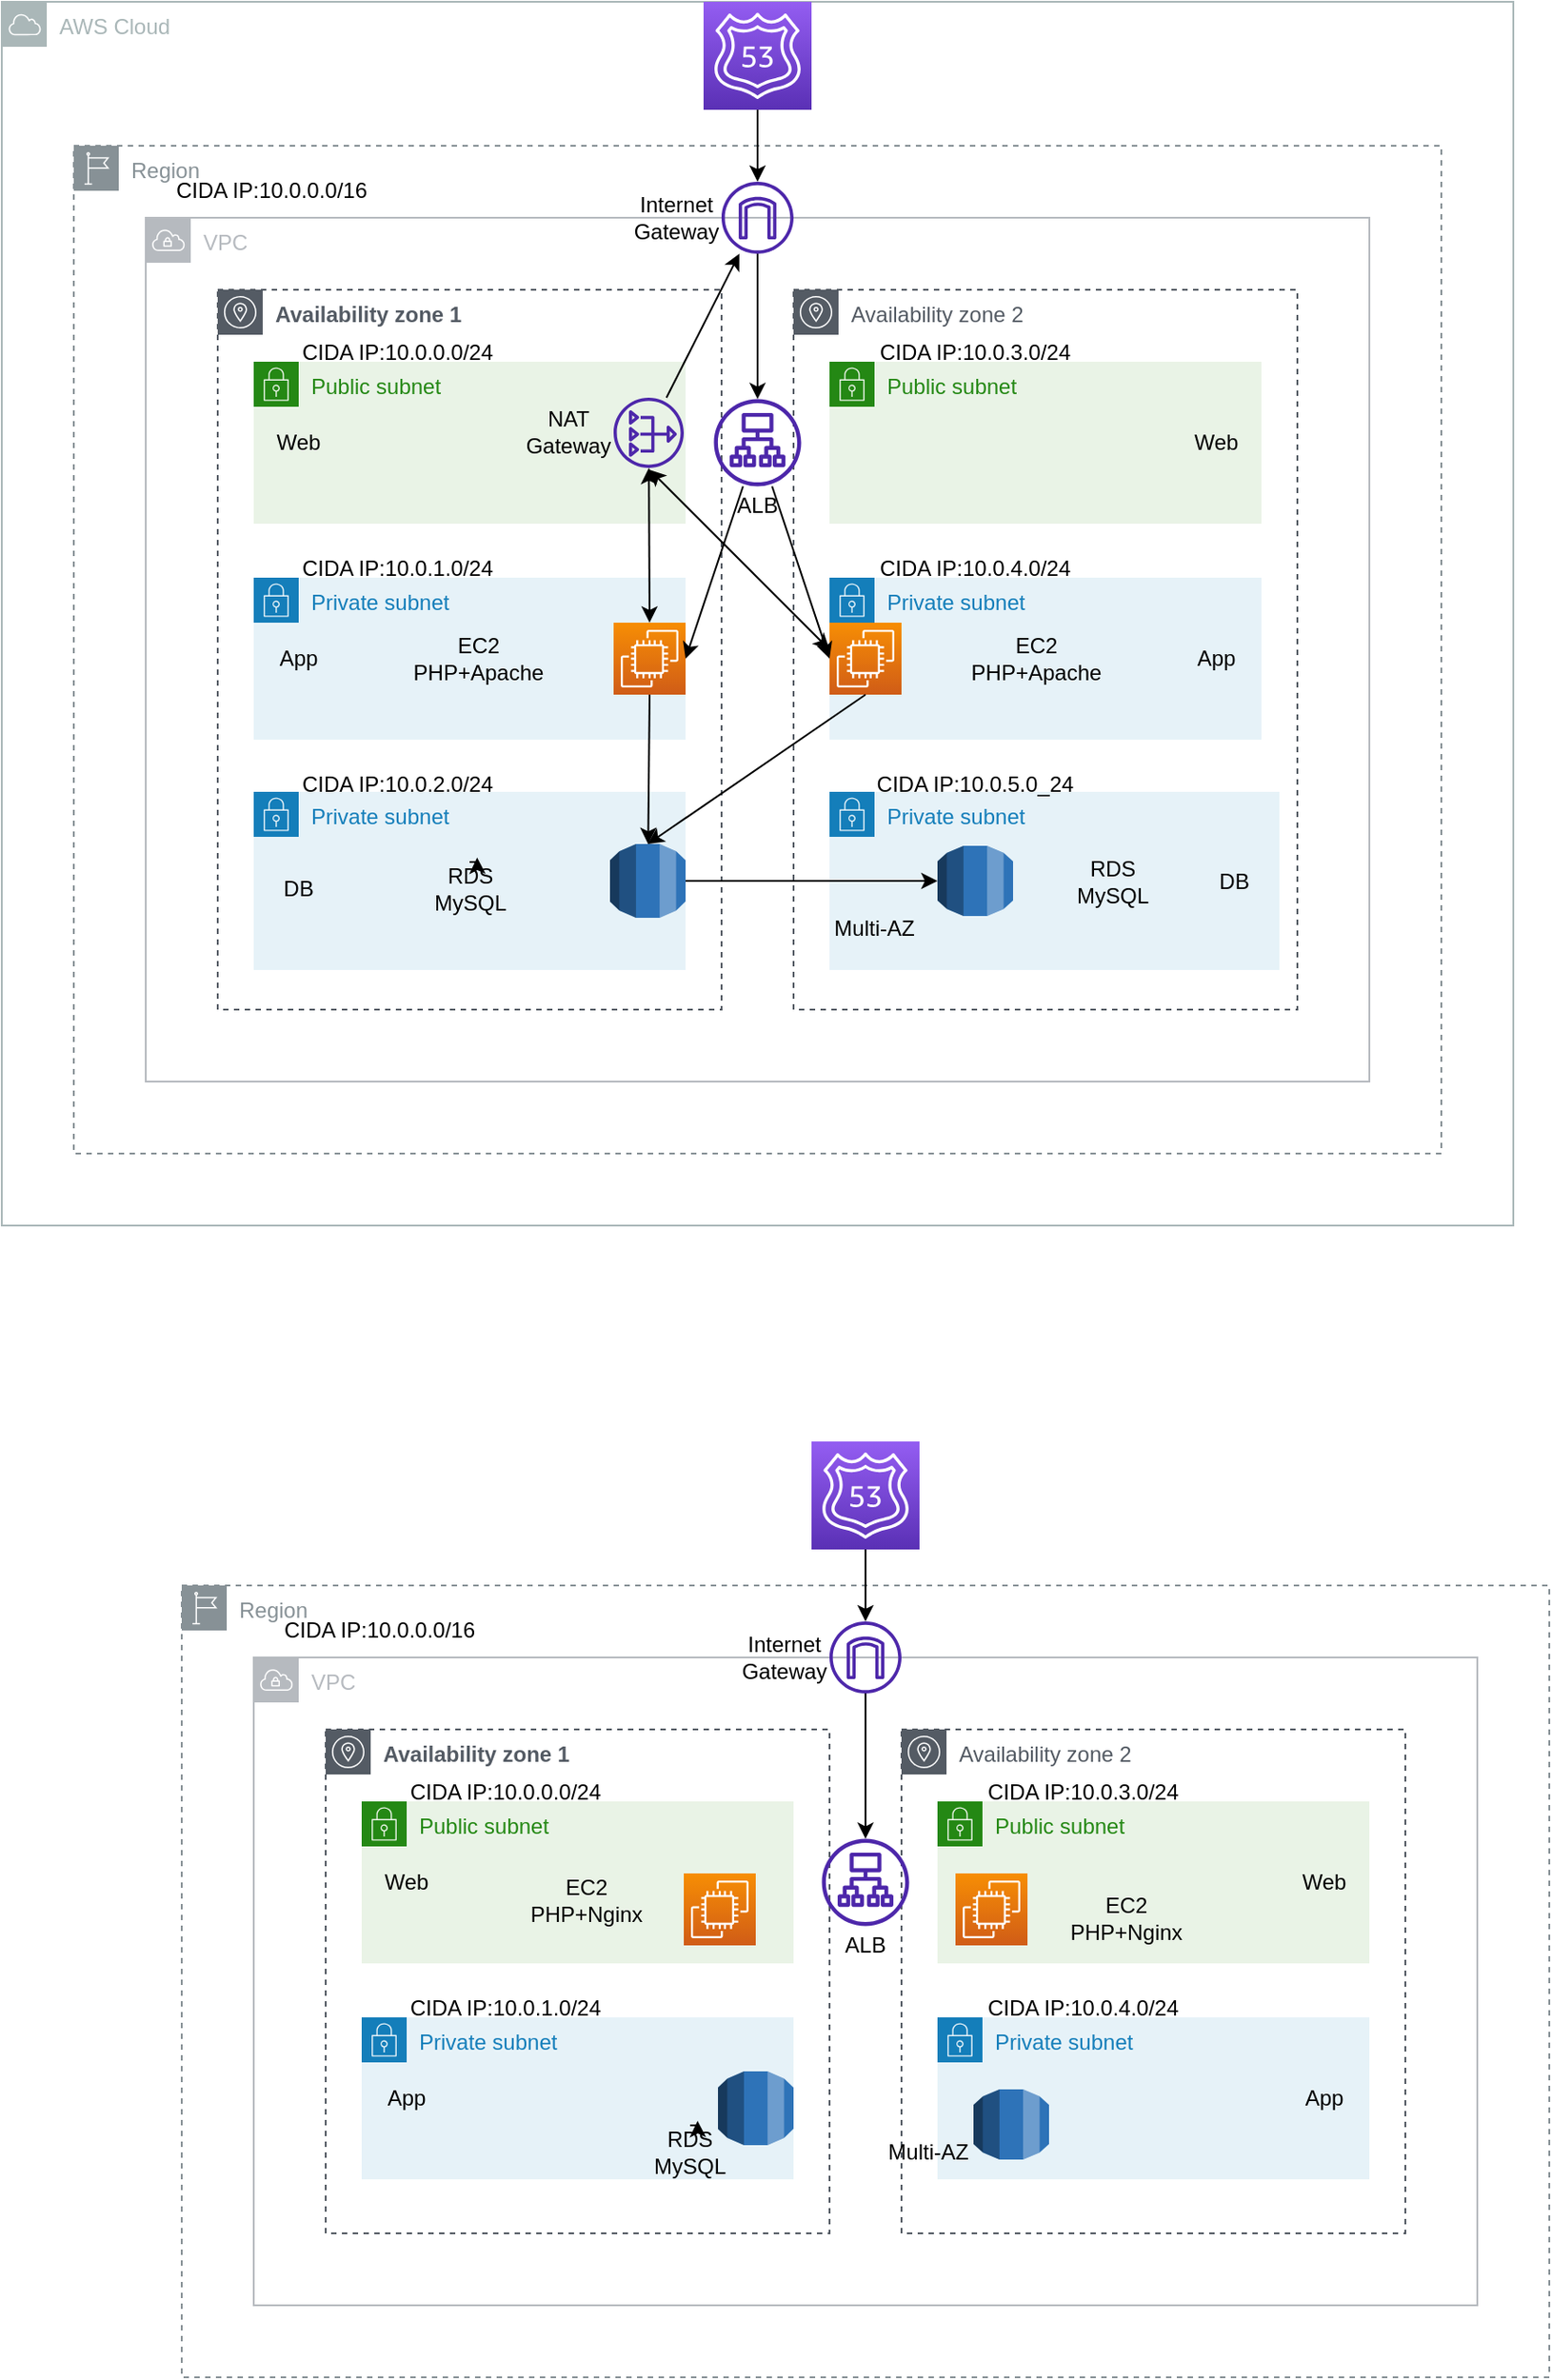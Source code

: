 <mxfile version="20.7.4" type="github">
  <diagram id="KIXhBXPkZMvwi1NuN0C8" name="Page-1">
    <mxGraphModel dx="954" dy="506" grid="1" gridSize="10" guides="1" tooltips="1" connect="1" arrows="1" fold="1" page="1" pageScale="1" pageWidth="850" pageHeight="1100" math="0" shadow="0">
      <root>
        <mxCell id="0" />
        <mxCell id="1" parent="0" />
        <mxCell id="7fNbkinqEnMP0ooQhC_Y-3" value="AWS Cloud" style="sketch=0;outlineConnect=0;gradientColor=none;html=1;whiteSpace=wrap;fontSize=12;fontStyle=0;shape=mxgraph.aws4.group;grIcon=mxgraph.aws4.group_aws_cloud;strokeColor=#AAB7B8;fillColor=none;verticalAlign=top;align=left;spacingLeft=30;fontColor=#AAB7B8;dashed=0;" parent="1" vertex="1">
          <mxGeometry width="840" height="680" as="geometry" />
        </mxCell>
        <mxCell id="7fNbkinqEnMP0ooQhC_Y-4" value="Region" style="sketch=0;outlineConnect=0;gradientColor=none;html=1;whiteSpace=wrap;fontSize=12;fontStyle=0;shape=mxgraph.aws4.group;grIcon=mxgraph.aws4.group_region;strokeColor=#879196;fillColor=none;verticalAlign=top;align=left;spacingLeft=30;fontColor=#879196;dashed=1;" parent="1" vertex="1">
          <mxGeometry x="40" y="80" width="760" height="560" as="geometry" />
        </mxCell>
        <mxCell id="7fNbkinqEnMP0ooQhC_Y-41" style="edgeStyle=orthogonalEdgeStyle;rounded=0;orthogonalLoop=1;jettySize=auto;html=1;exitX=0.5;exitY=1;exitDx=0;exitDy=0;exitPerimeter=0;" parent="1" source="7fNbkinqEnMP0ooQhC_Y-5" target="7fNbkinqEnMP0ooQhC_Y-26" edge="1">
          <mxGeometry relative="1" as="geometry" />
        </mxCell>
        <mxCell id="7fNbkinqEnMP0ooQhC_Y-5" value="" style="sketch=0;points=[[0,0,0],[0.25,0,0],[0.5,0,0],[0.75,0,0],[1,0,0],[0,1,0],[0.25,1,0],[0.5,1,0],[0.75,1,0],[1,1,0],[0,0.25,0],[0,0.5,0],[0,0.75,0],[1,0.25,0],[1,0.5,0],[1,0.75,0]];outlineConnect=0;fontColor=#232F3E;gradientColor=#945DF2;gradientDirection=north;fillColor=#5A30B5;strokeColor=#ffffff;dashed=0;verticalLabelPosition=bottom;verticalAlign=top;align=center;html=1;fontSize=12;fontStyle=0;aspect=fixed;shape=mxgraph.aws4.resourceIcon;resIcon=mxgraph.aws4.route_53;" parent="1" vertex="1">
          <mxGeometry x="390" width="60" height="60" as="geometry" />
        </mxCell>
        <mxCell id="7fNbkinqEnMP0ooQhC_Y-6" value="VPC" style="sketch=0;outlineConnect=0;gradientColor=none;html=1;whiteSpace=wrap;fontSize=12;fontStyle=0;shape=mxgraph.aws4.group;grIcon=mxgraph.aws4.group_vpc;strokeColor=#B6BABF;fillColor=none;verticalAlign=top;align=left;spacingLeft=30;fontColor=#B6BABF;dashed=0;" parent="1" vertex="1">
          <mxGeometry x="80" y="120" width="680" height="480" as="geometry" />
        </mxCell>
        <mxCell id="7fNbkinqEnMP0ooQhC_Y-7" value="Availability zone 1" style="sketch=0;outlineConnect=0;gradientColor=none;html=1;whiteSpace=wrap;fontSize=12;fontStyle=1;shape=mxgraph.aws4.group;grIcon=mxgraph.aws4.group_availability_zone;strokeColor=#545B64;fillColor=none;verticalAlign=top;align=left;spacingLeft=30;fontColor=#545B64;dashed=1;" parent="1" vertex="1">
          <mxGeometry x="120" y="160" width="280" height="400" as="geometry" />
        </mxCell>
        <mxCell id="7fNbkinqEnMP0ooQhC_Y-8" value="Availability zone 2" style="sketch=0;outlineConnect=0;gradientColor=none;html=1;whiteSpace=wrap;fontSize=12;fontStyle=0;shape=mxgraph.aws4.group;grIcon=mxgraph.aws4.group_availability_zone;strokeColor=#545B64;fillColor=none;verticalAlign=top;align=left;spacingLeft=30;fontColor=#545B64;dashed=1;" parent="1" vertex="1">
          <mxGeometry x="440" y="160" width="280" height="400" as="geometry" />
        </mxCell>
        <mxCell id="7fNbkinqEnMP0ooQhC_Y-9" value="Public subnet" style="points=[[0,0],[0.25,0],[0.5,0],[0.75,0],[1,0],[1,0.25],[1,0.5],[1,0.75],[1,1],[0.75,1],[0.5,1],[0.25,1],[0,1],[0,0.75],[0,0.5],[0,0.25]];outlineConnect=0;gradientColor=none;html=1;whiteSpace=wrap;fontSize=12;fontStyle=0;container=1;pointerEvents=0;collapsible=0;recursiveResize=0;shape=mxgraph.aws4.group;grIcon=mxgraph.aws4.group_security_group;grStroke=0;strokeColor=#248814;fillColor=#E9F3E6;verticalAlign=top;align=left;spacingLeft=30;fontColor=#248814;dashed=0;" parent="1" vertex="1">
          <mxGeometry x="140" y="200" width="240" height="90" as="geometry" />
        </mxCell>
        <mxCell id="7fNbkinqEnMP0ooQhC_Y-15" value="Web" style="rounded=0;whiteSpace=wrap;html=1;fillColor=none;strokeColor=none;" parent="7fNbkinqEnMP0ooQhC_Y-9" vertex="1">
          <mxGeometry y="30" width="50" height="29" as="geometry" />
        </mxCell>
        <mxCell id="7fNbkinqEnMP0ooQhC_Y-27" value="" style="sketch=0;outlineConnect=0;fontColor=#232F3E;gradientColor=none;fillColor=#4D27AA;strokeColor=none;dashed=0;verticalLabelPosition=bottom;verticalAlign=top;align=center;html=1;fontSize=12;fontStyle=0;aspect=fixed;pointerEvents=1;shape=mxgraph.aws4.nat_gateway;" parent="7fNbkinqEnMP0ooQhC_Y-9" vertex="1">
          <mxGeometry x="200" y="20" width="39" height="39" as="geometry" />
        </mxCell>
        <mxCell id="7fNbkinqEnMP0ooQhC_Y-57" value="NAT Gateway" style="rounded=0;whiteSpace=wrap;html=1;fillColor=none;strokeColor=none;" parent="7fNbkinqEnMP0ooQhC_Y-9" vertex="1">
          <mxGeometry x="150" y="24" width="50" height="30" as="geometry" />
        </mxCell>
        <mxCell id="7fNbkinqEnMP0ooQhC_Y-10" value="Private subnet" style="points=[[0,0],[0.25,0],[0.5,0],[0.75,0],[1,0],[1,0.25],[1,0.5],[1,0.75],[1,1],[0.75,1],[0.5,1],[0.25,1],[0,1],[0,0.75],[0,0.5],[0,0.25]];outlineConnect=0;gradientColor=none;html=1;whiteSpace=wrap;fontSize=12;fontStyle=0;container=1;pointerEvents=0;collapsible=0;recursiveResize=0;shape=mxgraph.aws4.group;grIcon=mxgraph.aws4.group_security_group;grStroke=0;strokeColor=#147EBA;fillColor=#E6F2F8;verticalAlign=top;align=left;spacingLeft=30;fontColor=#147EBA;dashed=0;" parent="1" vertex="1">
          <mxGeometry x="140" y="320" width="240" height="90" as="geometry" />
        </mxCell>
        <mxCell id="7fNbkinqEnMP0ooQhC_Y-16" value="App" style="rounded=0;whiteSpace=wrap;html=1;fillColor=none;strokeColor=none;" parent="7fNbkinqEnMP0ooQhC_Y-10" vertex="1">
          <mxGeometry y="30" width="50" height="30" as="geometry" />
        </mxCell>
        <mxCell id="7fNbkinqEnMP0ooQhC_Y-22" value="" style="sketch=0;points=[[0,0,0],[0.25,0,0],[0.5,0,0],[0.75,0,0],[1,0,0],[0,1,0],[0.25,1,0],[0.5,1,0],[0.75,1,0],[1,1,0],[0,0.25,0],[0,0.5,0],[0,0.75,0],[1,0.25,0],[1,0.5,0],[1,0.75,0]];outlineConnect=0;fontColor=#232F3E;gradientColor=#F78E04;gradientDirection=north;fillColor=#D05C17;strokeColor=#ffffff;dashed=0;verticalLabelPosition=bottom;verticalAlign=top;align=center;html=1;fontSize=12;fontStyle=0;aspect=fixed;shape=mxgraph.aws4.resourceIcon;resIcon=mxgraph.aws4.ec2;" parent="7fNbkinqEnMP0ooQhC_Y-10" vertex="1">
          <mxGeometry x="200" y="25" width="40" height="40" as="geometry" />
        </mxCell>
        <mxCell id="7fNbkinqEnMP0ooQhC_Y-28" value="EC2&lt;br&gt;PHP+Apache" style="rounded=0;whiteSpace=wrap;html=1;fillColor=none;strokeColor=none;" parent="7fNbkinqEnMP0ooQhC_Y-10" vertex="1">
          <mxGeometry x="70" y="30" width="110" height="30" as="geometry" />
        </mxCell>
        <mxCell id="7fNbkinqEnMP0ooQhC_Y-11" value="Private subnet" style="points=[[0,0],[0.25,0],[0.5,0],[0.75,0],[1,0],[1,0.25],[1,0.5],[1,0.75],[1,1],[0.75,1],[0.5,1],[0.25,1],[0,1],[0,0.75],[0,0.5],[0,0.25]];outlineConnect=0;gradientColor=none;html=1;whiteSpace=wrap;fontSize=12;fontStyle=0;container=1;pointerEvents=0;collapsible=0;recursiveResize=0;shape=mxgraph.aws4.group;grIcon=mxgraph.aws4.group_security_group;grStroke=0;strokeColor=#147EBA;fillColor=#E6F2F8;verticalAlign=top;align=left;spacingLeft=30;fontColor=#147EBA;dashed=0;" parent="1" vertex="1">
          <mxGeometry x="140" y="439" width="240" height="99" as="geometry" />
        </mxCell>
        <mxCell id="7fNbkinqEnMP0ooQhC_Y-17" value="DB" style="rounded=0;whiteSpace=wrap;html=1;fillColor=none;strokeColor=none;" parent="7fNbkinqEnMP0ooQhC_Y-11" vertex="1">
          <mxGeometry y="39" width="50" height="30" as="geometry" />
        </mxCell>
        <mxCell id="7fNbkinqEnMP0ooQhC_Y-38" value="RDS&lt;br&gt;MySQL" style="rounded=0;whiteSpace=wrap;html=1;fillColor=none;strokeColor=none;" parent="7fNbkinqEnMP0ooQhC_Y-11" vertex="1">
          <mxGeometry x="87.5" y="39" width="65" height="30" as="geometry" />
        </mxCell>
        <mxCell id="7fNbkinqEnMP0ooQhC_Y-24" value="" style="outlineConnect=0;dashed=0;verticalLabelPosition=bottom;verticalAlign=top;align=center;html=1;shape=mxgraph.aws3.rds;fillColor=#2E73B8;gradientColor=none;" parent="7fNbkinqEnMP0ooQhC_Y-11" vertex="1">
          <mxGeometry x="198" y="29" width="42" height="41" as="geometry" />
        </mxCell>
        <mxCell id="7fNbkinqEnMP0ooQhC_Y-70" style="edgeStyle=orthogonalEdgeStyle;rounded=0;orthogonalLoop=1;jettySize=auto;html=1;exitX=0.5;exitY=0;exitDx=0;exitDy=0;entryX=0.564;entryY=-0.083;entryDx=0;entryDy=0;entryPerimeter=0;" parent="7fNbkinqEnMP0ooQhC_Y-11" source="7fNbkinqEnMP0ooQhC_Y-38" target="7fNbkinqEnMP0ooQhC_Y-38" edge="1">
          <mxGeometry relative="1" as="geometry" />
        </mxCell>
        <mxCell id="7fNbkinqEnMP0ooQhC_Y-12" value="Public subnet" style="points=[[0,0],[0.25,0],[0.5,0],[0.75,0],[1,0],[1,0.25],[1,0.5],[1,0.75],[1,1],[0.75,1],[0.5,1],[0.25,1],[0,1],[0,0.75],[0,0.5],[0,0.25]];outlineConnect=0;gradientColor=none;html=1;whiteSpace=wrap;fontSize=12;fontStyle=0;container=1;pointerEvents=0;collapsible=0;recursiveResize=0;shape=mxgraph.aws4.group;grIcon=mxgraph.aws4.group_security_group;grStroke=0;strokeColor=#248814;fillColor=#E9F3E6;verticalAlign=top;align=left;spacingLeft=30;fontColor=#248814;dashed=0;" parent="1" vertex="1">
          <mxGeometry x="460" y="200" width="240" height="90" as="geometry" />
        </mxCell>
        <mxCell id="7fNbkinqEnMP0ooQhC_Y-18" value="Web" style="rounded=0;whiteSpace=wrap;html=1;fillColor=none;strokeColor=none;" parent="7fNbkinqEnMP0ooQhC_Y-12" vertex="1">
          <mxGeometry x="190" y="30" width="50" height="30" as="geometry" />
        </mxCell>
        <mxCell id="7fNbkinqEnMP0ooQhC_Y-13" value="Private subnet" style="points=[[0,0],[0.25,0],[0.5,0],[0.75,0],[1,0],[1,0.25],[1,0.5],[1,0.75],[1,1],[0.75,1],[0.5,1],[0.25,1],[0,1],[0,0.75],[0,0.5],[0,0.25]];outlineConnect=0;gradientColor=none;html=1;whiteSpace=wrap;fontSize=12;fontStyle=0;container=1;pointerEvents=0;collapsible=0;recursiveResize=0;shape=mxgraph.aws4.group;grIcon=mxgraph.aws4.group_security_group;grStroke=0;strokeColor=#147EBA;fillColor=#E6F2F8;verticalAlign=top;align=left;spacingLeft=30;fontColor=#147EBA;dashed=0;" parent="1" vertex="1">
          <mxGeometry x="460" y="320" width="240" height="90" as="geometry" />
        </mxCell>
        <mxCell id="7fNbkinqEnMP0ooQhC_Y-19" value="App" style="rounded=0;whiteSpace=wrap;html=1;fillColor=none;strokeColor=none;" parent="7fNbkinqEnMP0ooQhC_Y-13" vertex="1">
          <mxGeometry x="190" y="30" width="50" height="30" as="geometry" />
        </mxCell>
        <mxCell id="7fNbkinqEnMP0ooQhC_Y-23" value="" style="sketch=0;points=[[0,0,0],[0.25,0,0],[0.5,0,0],[0.75,0,0],[1,0,0],[0,1,0],[0.25,1,0],[0.5,1,0],[0.75,1,0],[1,1,0],[0,0.25,0],[0,0.5,0],[0,0.75,0],[1,0.25,0],[1,0.5,0],[1,0.75,0]];outlineConnect=0;fontColor=#232F3E;gradientColor=#F78E04;gradientDirection=north;fillColor=#D05C17;strokeColor=#ffffff;dashed=0;verticalLabelPosition=bottom;verticalAlign=top;align=center;html=1;fontSize=12;fontStyle=0;aspect=fixed;shape=mxgraph.aws4.resourceIcon;resIcon=mxgraph.aws4.ec2;" parent="7fNbkinqEnMP0ooQhC_Y-13" vertex="1">
          <mxGeometry y="25" width="40" height="40" as="geometry" />
        </mxCell>
        <mxCell id="7fNbkinqEnMP0ooQhC_Y-29" value="EC2&lt;br&gt;PHP+Apache" style="rounded=0;whiteSpace=wrap;html=1;fillColor=none;strokeColor=none;" parent="7fNbkinqEnMP0ooQhC_Y-13" vertex="1">
          <mxGeometry x="60" y="30" width="110" height="30" as="geometry" />
        </mxCell>
        <mxCell id="7fNbkinqEnMP0ooQhC_Y-14" value="Private subnet" style="points=[[0,0],[0.25,0],[0.5,0],[0.75,0],[1,0],[1,0.25],[1,0.5],[1,0.75],[1,1],[0.75,1],[0.5,1],[0.25,1],[0,1],[0,0.75],[0,0.5],[0,0.25]];outlineConnect=0;gradientColor=none;html=1;whiteSpace=wrap;fontSize=12;fontStyle=0;container=1;pointerEvents=0;collapsible=0;recursiveResize=0;shape=mxgraph.aws4.group;grIcon=mxgraph.aws4.group_security_group;grStroke=0;strokeColor=#147EBA;fillColor=#E6F2F8;verticalAlign=top;align=left;spacingLeft=30;fontColor=#147EBA;dashed=0;" parent="1" vertex="1">
          <mxGeometry x="460" y="439" width="250" height="99" as="geometry" />
        </mxCell>
        <mxCell id="7fNbkinqEnMP0ooQhC_Y-20" value="DB" style="rounded=0;whiteSpace=wrap;html=1;fillColor=none;strokeColor=none;" parent="7fNbkinqEnMP0ooQhC_Y-14" vertex="1">
          <mxGeometry x="200" y="34.5" width="50" height="30" as="geometry" />
        </mxCell>
        <mxCell id="7fNbkinqEnMP0ooQhC_Y-39" value="RDS&lt;br&gt;MySQL" style="rounded=0;whiteSpace=wrap;html=1;fillColor=none;strokeColor=none;" parent="7fNbkinqEnMP0ooQhC_Y-14" vertex="1">
          <mxGeometry x="120" y="34.5" width="75" height="30" as="geometry" />
        </mxCell>
        <mxCell id="7fNbkinqEnMP0ooQhC_Y-66" value="Multi-AZ" style="rounded=0;whiteSpace=wrap;html=1;fillColor=none;strokeColor=none;" parent="7fNbkinqEnMP0ooQhC_Y-14" vertex="1">
          <mxGeometry y="61" width="50" height="30" as="geometry" />
        </mxCell>
        <mxCell id="7fNbkinqEnMP0ooQhC_Y-21" value="" style="sketch=0;outlineConnect=0;fontColor=#232F3E;gradientColor=none;fillColor=#4D27AA;strokeColor=none;dashed=0;verticalLabelPosition=bottom;verticalAlign=top;align=center;html=1;fontSize=12;fontStyle=0;aspect=fixed;pointerEvents=1;shape=mxgraph.aws4.application_load_balancer;" parent="1" vertex="1">
          <mxGeometry x="395.75" y="220.75" width="48.5" height="48.5" as="geometry" />
        </mxCell>
        <mxCell id="7fNbkinqEnMP0ooQhC_Y-25" value="" style="outlineConnect=0;dashed=0;verticalLabelPosition=bottom;verticalAlign=top;align=center;html=1;shape=mxgraph.aws3.rds;fillColor=#2E73B8;gradientColor=none;" parent="1" vertex="1">
          <mxGeometry x="520" y="469" width="42" height="39" as="geometry" />
        </mxCell>
        <mxCell id="7fNbkinqEnMP0ooQhC_Y-26" value="" style="sketch=0;outlineConnect=0;fontColor=#232F3E;gradientColor=none;fillColor=#4D27AA;strokeColor=none;dashed=0;verticalLabelPosition=bottom;verticalAlign=top;align=center;html=1;fontSize=12;fontStyle=0;aspect=fixed;pointerEvents=1;shape=mxgraph.aws4.internet_gateway;" parent="1" vertex="1">
          <mxGeometry x="400" y="100" width="40" height="40" as="geometry" />
        </mxCell>
        <mxCell id="7fNbkinqEnMP0ooQhC_Y-44" value="" style="endArrow=classic;html=1;rounded=0;entryX=0;entryY=0.5;entryDx=0;entryDy=0;entryPerimeter=0;" parent="1" source="7fNbkinqEnMP0ooQhC_Y-21" target="7fNbkinqEnMP0ooQhC_Y-23" edge="1">
          <mxGeometry width="50" height="50" relative="1" as="geometry">
            <mxPoint x="400" y="310" as="sourcePoint" />
            <mxPoint x="450" y="260" as="targetPoint" />
          </mxGeometry>
        </mxCell>
        <mxCell id="7fNbkinqEnMP0ooQhC_Y-45" value="" style="endArrow=classic;html=1;rounded=0;" parent="1" source="7fNbkinqEnMP0ooQhC_Y-26" target="7fNbkinqEnMP0ooQhC_Y-21" edge="1">
          <mxGeometry width="50" height="50" relative="1" as="geometry">
            <mxPoint x="400" y="310" as="sourcePoint" />
            <mxPoint x="450" y="260" as="targetPoint" />
          </mxGeometry>
        </mxCell>
        <mxCell id="7fNbkinqEnMP0ooQhC_Y-50" value="" style="endArrow=classic;html=1;rounded=0;entryX=1;entryY=0.5;entryDx=0;entryDy=0;entryPerimeter=0;" parent="1" source="7fNbkinqEnMP0ooQhC_Y-21" target="7fNbkinqEnMP0ooQhC_Y-22" edge="1">
          <mxGeometry width="50" height="50" relative="1" as="geometry">
            <mxPoint x="400" y="240" as="sourcePoint" />
            <mxPoint x="450" y="190" as="targetPoint" />
          </mxGeometry>
        </mxCell>
        <mxCell id="7fNbkinqEnMP0ooQhC_Y-55" value="ALB" style="rounded=0;whiteSpace=wrap;html=1;fillColor=none;strokeColor=none;" parent="1" vertex="1">
          <mxGeometry x="395" y="270" width="50" height="20" as="geometry" />
        </mxCell>
        <mxCell id="7fNbkinqEnMP0ooQhC_Y-58" value="Internet Gateway" style="rounded=0;whiteSpace=wrap;html=1;fillColor=none;strokeColor=none;" parent="1" vertex="1">
          <mxGeometry x="350" y="105" width="50" height="30" as="geometry" />
        </mxCell>
        <mxCell id="7fNbkinqEnMP0ooQhC_Y-59" value="" style="endArrow=classic;html=1;rounded=0;exitX=0.5;exitY=1;exitDx=0;exitDy=0;exitPerimeter=0;" parent="1" source="7fNbkinqEnMP0ooQhC_Y-22" target="7fNbkinqEnMP0ooQhC_Y-24" edge="1">
          <mxGeometry width="50" height="50" relative="1" as="geometry">
            <mxPoint x="400" y="350" as="sourcePoint" />
            <mxPoint x="450" y="300" as="targetPoint" />
          </mxGeometry>
        </mxCell>
        <mxCell id="7fNbkinqEnMP0ooQhC_Y-60" value="" style="endArrow=classic;html=1;rounded=0;fontStyle=1;exitX=0.5;exitY=1;exitDx=0;exitDy=0;exitPerimeter=0;entryX=0.5;entryY=0;entryDx=0;entryDy=0;entryPerimeter=0;" parent="1" source="7fNbkinqEnMP0ooQhC_Y-23" target="7fNbkinqEnMP0ooQhC_Y-24" edge="1">
          <mxGeometry width="50" height="50" relative="1" as="geometry">
            <mxPoint x="480" y="390" as="sourcePoint" />
            <mxPoint x="469.998" y="468" as="targetPoint" />
          </mxGeometry>
        </mxCell>
        <mxCell id="7fNbkinqEnMP0ooQhC_Y-61" value="" style="endArrow=classic;html=1;rounded=0;exitX=1;exitY=0.5;exitDx=0;exitDy=0;exitPerimeter=0;entryX=0;entryY=0.5;entryDx=0;entryDy=0;entryPerimeter=0;" parent="1" source="7fNbkinqEnMP0ooQhC_Y-24" target="7fNbkinqEnMP0ooQhC_Y-25" edge="1">
          <mxGeometry width="50" height="50" relative="1" as="geometry">
            <mxPoint x="420.3" y="470" as="sourcePoint" />
            <mxPoint x="419.498" y="553" as="targetPoint" />
          </mxGeometry>
        </mxCell>
        <mxCell id="7fNbkinqEnMP0ooQhC_Y-72" value="" style="endArrow=classic;startArrow=classic;html=1;rounded=0;exitX=0.5;exitY=0;exitDx=0;exitDy=0;exitPerimeter=0;" parent="1" source="7fNbkinqEnMP0ooQhC_Y-22" target="7fNbkinqEnMP0ooQhC_Y-27" edge="1">
          <mxGeometry width="50" height="50" relative="1" as="geometry">
            <mxPoint x="400" y="360" as="sourcePoint" />
            <mxPoint x="350" y="260" as="targetPoint" />
          </mxGeometry>
        </mxCell>
        <mxCell id="7fNbkinqEnMP0ooQhC_Y-73" value="" style="endArrow=classic;startArrow=classic;html=1;rounded=0;" parent="1" edge="1">
          <mxGeometry width="50" height="50" relative="1" as="geometry">
            <mxPoint x="460" y="360" as="sourcePoint" />
            <mxPoint x="360" y="260" as="targetPoint" />
          </mxGeometry>
        </mxCell>
        <mxCell id="7fNbkinqEnMP0ooQhC_Y-74" value="" style="endArrow=classic;html=1;rounded=0;" parent="1" source="7fNbkinqEnMP0ooQhC_Y-27" target="7fNbkinqEnMP0ooQhC_Y-26" edge="1">
          <mxGeometry width="50" height="50" relative="1" as="geometry">
            <mxPoint x="400" y="360" as="sourcePoint" />
            <mxPoint x="450" y="310" as="targetPoint" />
          </mxGeometry>
        </mxCell>
        <mxCell id="7fNbkinqEnMP0ooQhC_Y-75" value="CIDA IP:10.0.0.0/16" style="rounded=0;whiteSpace=wrap;html=1;fillColor=none;strokeColor=none;" parent="1" vertex="1">
          <mxGeometry x="80" y="90" width="140" height="30" as="geometry" />
        </mxCell>
        <mxCell id="7fNbkinqEnMP0ooQhC_Y-76" value="CIDA IP:10.0.0.0/24" style="rounded=0;whiteSpace=wrap;html=1;fillColor=none;strokeColor=none;" parent="1" vertex="1">
          <mxGeometry x="150" y="180" width="140" height="30" as="geometry" />
        </mxCell>
        <mxCell id="7fNbkinqEnMP0ooQhC_Y-77" value="CIDA IP:10.0.1.0/24" style="rounded=0;whiteSpace=wrap;html=1;fillColor=none;strokeColor=none;" parent="1" vertex="1">
          <mxGeometry x="150" y="300" width="140" height="30" as="geometry" />
        </mxCell>
        <mxCell id="7fNbkinqEnMP0ooQhC_Y-78" value="CIDA IP:10.0.2.0/24" style="rounded=0;whiteSpace=wrap;html=1;fillColor=none;strokeColor=none;" parent="1" vertex="1">
          <mxGeometry x="150" y="420" width="140" height="30" as="geometry" />
        </mxCell>
        <mxCell id="7fNbkinqEnMP0ooQhC_Y-79" value="CIDA IP:10.0.3.0/24" style="rounded=0;whiteSpace=wrap;html=1;fillColor=none;strokeColor=none;" parent="1" vertex="1">
          <mxGeometry x="471" y="180" width="140" height="30" as="geometry" />
        </mxCell>
        <mxCell id="7fNbkinqEnMP0ooQhC_Y-80" value="CIDA IP:10.0.4.0/24" style="rounded=0;whiteSpace=wrap;html=1;fillColor=none;strokeColor=none;" parent="1" vertex="1">
          <mxGeometry x="471" y="300" width="140" height="30" as="geometry" />
        </mxCell>
        <mxCell id="7fNbkinqEnMP0ooQhC_Y-81" value="CIDA IP:10.0.5.0_24" style="rounded=0;whiteSpace=wrap;html=1;fillColor=none;strokeColor=none;" parent="1" vertex="1">
          <mxGeometry x="471" y="420" width="140" height="30" as="geometry" />
        </mxCell>
        <mxCell id="qHUEJ-tulyvcHjTr-D7F-1" value="Region" style="sketch=0;outlineConnect=0;gradientColor=none;html=1;whiteSpace=wrap;fontSize=12;fontStyle=0;shape=mxgraph.aws4.group;grIcon=mxgraph.aws4.group_region;strokeColor=#879196;fillColor=none;verticalAlign=top;align=left;spacingLeft=30;fontColor=#879196;dashed=1;" parent="1" vertex="1">
          <mxGeometry x="100" y="880" width="760" height="440" as="geometry" />
        </mxCell>
        <mxCell id="qHUEJ-tulyvcHjTr-D7F-2" style="edgeStyle=orthogonalEdgeStyle;rounded=0;orthogonalLoop=1;jettySize=auto;html=1;exitX=0.5;exitY=1;exitDx=0;exitDy=0;exitPerimeter=0;" parent="1" source="qHUEJ-tulyvcHjTr-D7F-3" target="qHUEJ-tulyvcHjTr-D7F-32" edge="1">
          <mxGeometry relative="1" as="geometry" />
        </mxCell>
        <mxCell id="qHUEJ-tulyvcHjTr-D7F-3" value="" style="sketch=0;points=[[0,0,0],[0.25,0,0],[0.5,0,0],[0.75,0,0],[1,0,0],[0,1,0],[0.25,1,0],[0.5,1,0],[0.75,1,0],[1,1,0],[0,0.25,0],[0,0.5,0],[0,0.75,0],[1,0.25,0],[1,0.5,0],[1,0.75,0]];outlineConnect=0;fontColor=#232F3E;gradientColor=#945DF2;gradientDirection=north;fillColor=#5A30B5;strokeColor=#ffffff;dashed=0;verticalLabelPosition=bottom;verticalAlign=top;align=center;html=1;fontSize=12;fontStyle=0;aspect=fixed;shape=mxgraph.aws4.resourceIcon;resIcon=mxgraph.aws4.route_53;" parent="1" vertex="1">
          <mxGeometry x="450" y="800" width="60" height="60" as="geometry" />
        </mxCell>
        <mxCell id="qHUEJ-tulyvcHjTr-D7F-4" value="VPC" style="sketch=0;outlineConnect=0;gradientColor=none;html=1;whiteSpace=wrap;fontSize=12;fontStyle=0;shape=mxgraph.aws4.group;grIcon=mxgraph.aws4.group_vpc;strokeColor=#B6BABF;fillColor=none;verticalAlign=top;align=left;spacingLeft=30;fontColor=#B6BABF;dashed=0;" parent="1" vertex="1">
          <mxGeometry x="140" y="920" width="680" height="360" as="geometry" />
        </mxCell>
        <mxCell id="qHUEJ-tulyvcHjTr-D7F-5" value="Availability zone 1" style="sketch=0;outlineConnect=0;gradientColor=none;html=1;whiteSpace=wrap;fontSize=12;fontStyle=1;shape=mxgraph.aws4.group;grIcon=mxgraph.aws4.group_availability_zone;strokeColor=#545B64;fillColor=none;verticalAlign=top;align=left;spacingLeft=30;fontColor=#545B64;dashed=1;" parent="1" vertex="1">
          <mxGeometry x="180" y="960" width="280" height="280" as="geometry" />
        </mxCell>
        <mxCell id="qHUEJ-tulyvcHjTr-D7F-6" value="Availability zone 2" style="sketch=0;outlineConnect=0;gradientColor=none;html=1;whiteSpace=wrap;fontSize=12;fontStyle=0;shape=mxgraph.aws4.group;grIcon=mxgraph.aws4.group_availability_zone;strokeColor=#545B64;fillColor=none;verticalAlign=top;align=left;spacingLeft=30;fontColor=#545B64;dashed=1;" parent="1" vertex="1">
          <mxGeometry x="500" y="960" width="280" height="280" as="geometry" />
        </mxCell>
        <mxCell id="qHUEJ-tulyvcHjTr-D7F-7" value="Public subnet" style="points=[[0,0],[0.25,0],[0.5,0],[0.75,0],[1,0],[1,0.25],[1,0.5],[1,0.75],[1,1],[0.75,1],[0.5,1],[0.25,1],[0,1],[0,0.75],[0,0.5],[0,0.25]];outlineConnect=0;gradientColor=none;html=1;whiteSpace=wrap;fontSize=12;fontStyle=0;container=1;pointerEvents=0;collapsible=0;recursiveResize=0;shape=mxgraph.aws4.group;grIcon=mxgraph.aws4.group_security_group;grStroke=0;strokeColor=#248814;fillColor=#E9F3E6;verticalAlign=top;align=left;spacingLeft=30;fontColor=#248814;dashed=0;" parent="1" vertex="1">
          <mxGeometry x="200" y="1000" width="240" height="90" as="geometry" />
        </mxCell>
        <mxCell id="qHUEJ-tulyvcHjTr-D7F-8" value="Web" style="rounded=0;whiteSpace=wrap;html=1;fillColor=none;strokeColor=none;" parent="qHUEJ-tulyvcHjTr-D7F-7" vertex="1">
          <mxGeometry y="30" width="50" height="29" as="geometry" />
        </mxCell>
        <mxCell id="qHUEJ-tulyvcHjTr-D7F-13" value="" style="sketch=0;points=[[0,0,0],[0.25,0,0],[0.5,0,0],[0.75,0,0],[1,0,0],[0,1,0],[0.25,1,0],[0.5,1,0],[0.75,1,0],[1,1,0],[0,0.25,0],[0,0.5,0],[0,0.75,0],[1,0.25,0],[1,0.5,0],[1,0.75,0]];outlineConnect=0;fontColor=#232F3E;gradientColor=#F78E04;gradientDirection=north;fillColor=#D05C17;strokeColor=#ffffff;dashed=0;verticalLabelPosition=bottom;verticalAlign=top;align=center;html=1;fontSize=12;fontStyle=0;aspect=fixed;shape=mxgraph.aws4.resourceIcon;resIcon=mxgraph.aws4.ec2;" parent="qHUEJ-tulyvcHjTr-D7F-7" vertex="1">
          <mxGeometry x="179" y="40" width="40" height="40" as="geometry" />
        </mxCell>
        <mxCell id="qHUEJ-tulyvcHjTr-D7F-11" value="Private subnet" style="points=[[0,0],[0.25,0],[0.5,0],[0.75,0],[1,0],[1,0.25],[1,0.5],[1,0.75],[1,1],[0.75,1],[0.5,1],[0.25,1],[0,1],[0,0.75],[0,0.5],[0,0.25]];outlineConnect=0;gradientColor=none;html=1;whiteSpace=wrap;fontSize=12;fontStyle=0;container=1;pointerEvents=0;collapsible=0;recursiveResize=0;shape=mxgraph.aws4.group;grIcon=mxgraph.aws4.group_security_group;grStroke=0;strokeColor=#147EBA;fillColor=#E6F2F8;verticalAlign=top;align=left;spacingLeft=30;fontColor=#147EBA;dashed=0;" parent="1" vertex="1">
          <mxGeometry x="200" y="1120" width="240" height="90" as="geometry" />
        </mxCell>
        <mxCell id="qHUEJ-tulyvcHjTr-D7F-12" value="App" style="rounded=0;whiteSpace=wrap;html=1;fillColor=none;strokeColor=none;" parent="qHUEJ-tulyvcHjTr-D7F-11" vertex="1">
          <mxGeometry y="30" width="50" height="30" as="geometry" />
        </mxCell>
        <mxCell id="qHUEJ-tulyvcHjTr-D7F-20" value="Public subnet" style="points=[[0,0],[0.25,0],[0.5,0],[0.75,0],[1,0],[1,0.25],[1,0.5],[1,0.75],[1,1],[0.75,1],[0.5,1],[0.25,1],[0,1],[0,0.75],[0,0.5],[0,0.25]];outlineConnect=0;gradientColor=none;html=1;whiteSpace=wrap;fontSize=12;fontStyle=0;container=1;pointerEvents=0;collapsible=0;recursiveResize=0;shape=mxgraph.aws4.group;grIcon=mxgraph.aws4.group_security_group;grStroke=0;strokeColor=#248814;fillColor=#E9F3E6;verticalAlign=top;align=left;spacingLeft=30;fontColor=#248814;dashed=0;" parent="1" vertex="1">
          <mxGeometry x="520" y="1000" width="240" height="90" as="geometry" />
        </mxCell>
        <mxCell id="qHUEJ-tulyvcHjTr-D7F-21" value="Web" style="rounded=0;whiteSpace=wrap;html=1;fillColor=none;strokeColor=none;" parent="qHUEJ-tulyvcHjTr-D7F-20" vertex="1">
          <mxGeometry x="190" y="30" width="50" height="30" as="geometry" />
        </mxCell>
        <mxCell id="qHUEJ-tulyvcHjTr-D7F-22" value="Private subnet" style="points=[[0,0],[0.25,0],[0.5,0],[0.75,0],[1,0],[1,0.25],[1,0.5],[1,0.75],[1,1],[0.75,1],[0.5,1],[0.25,1],[0,1],[0,0.75],[0,0.5],[0,0.25]];outlineConnect=0;gradientColor=none;html=1;whiteSpace=wrap;fontSize=12;fontStyle=0;container=1;pointerEvents=0;collapsible=0;recursiveResize=0;shape=mxgraph.aws4.group;grIcon=mxgraph.aws4.group_security_group;grStroke=0;strokeColor=#147EBA;fillColor=#E6F2F8;verticalAlign=top;align=left;spacingLeft=30;fontColor=#147EBA;dashed=0;" parent="1" vertex="1">
          <mxGeometry x="520" y="1120" width="240" height="90" as="geometry" />
        </mxCell>
        <mxCell id="qHUEJ-tulyvcHjTr-D7F-23" value="App" style="rounded=0;whiteSpace=wrap;html=1;fillColor=none;strokeColor=none;" parent="qHUEJ-tulyvcHjTr-D7F-22" vertex="1">
          <mxGeometry x="190" y="30" width="50" height="30" as="geometry" />
        </mxCell>
        <mxCell id="qHUEJ-tulyvcHjTr-D7F-30" value="" style="sketch=0;outlineConnect=0;fontColor=#232F3E;gradientColor=none;fillColor=#4D27AA;strokeColor=none;dashed=0;verticalLabelPosition=bottom;verticalAlign=top;align=center;html=1;fontSize=12;fontStyle=0;aspect=fixed;pointerEvents=1;shape=mxgraph.aws4.application_load_balancer;" parent="1" vertex="1">
          <mxGeometry x="455.75" y="1020.75" width="48.5" height="48.5" as="geometry" />
        </mxCell>
        <mxCell id="qHUEJ-tulyvcHjTr-D7F-31" value="" style="outlineConnect=0;dashed=0;verticalLabelPosition=bottom;verticalAlign=top;align=center;html=1;shape=mxgraph.aws3.rds;fillColor=#2E73B8;gradientColor=none;" parent="1" vertex="1">
          <mxGeometry x="540" y="1160" width="42" height="39" as="geometry" />
        </mxCell>
        <mxCell id="qHUEJ-tulyvcHjTr-D7F-32" value="" style="sketch=0;outlineConnect=0;fontColor=#232F3E;gradientColor=none;fillColor=#4D27AA;strokeColor=none;dashed=0;verticalLabelPosition=bottom;verticalAlign=top;align=center;html=1;fontSize=12;fontStyle=0;aspect=fixed;pointerEvents=1;shape=mxgraph.aws4.internet_gateway;" parent="1" vertex="1">
          <mxGeometry x="460" y="900" width="40" height="40" as="geometry" />
        </mxCell>
        <mxCell id="qHUEJ-tulyvcHjTr-D7F-34" value="" style="endArrow=classic;html=1;rounded=0;" parent="1" source="qHUEJ-tulyvcHjTr-D7F-32" target="qHUEJ-tulyvcHjTr-D7F-30" edge="1">
          <mxGeometry width="50" height="50" relative="1" as="geometry">
            <mxPoint x="460" y="1110" as="sourcePoint" />
            <mxPoint x="510" y="1060" as="targetPoint" />
          </mxGeometry>
        </mxCell>
        <mxCell id="qHUEJ-tulyvcHjTr-D7F-36" value="ALB" style="rounded=0;whiteSpace=wrap;html=1;fillColor=none;strokeColor=none;" parent="1" vertex="1">
          <mxGeometry x="455" y="1070" width="50" height="20" as="geometry" />
        </mxCell>
        <mxCell id="qHUEJ-tulyvcHjTr-D7F-37" value="Internet Gateway" style="rounded=0;whiteSpace=wrap;html=1;fillColor=none;strokeColor=none;" parent="1" vertex="1">
          <mxGeometry x="410" y="905" width="50" height="30" as="geometry" />
        </mxCell>
        <mxCell id="qHUEJ-tulyvcHjTr-D7F-44" value="CIDA IP:10.0.0.0/16" style="rounded=0;whiteSpace=wrap;html=1;fillColor=none;strokeColor=none;" parent="1" vertex="1">
          <mxGeometry x="140" y="890" width="140" height="30" as="geometry" />
        </mxCell>
        <mxCell id="qHUEJ-tulyvcHjTr-D7F-45" value="CIDA IP:10.0.0.0/24" style="rounded=0;whiteSpace=wrap;html=1;fillColor=none;strokeColor=none;" parent="1" vertex="1">
          <mxGeometry x="210" y="980" width="140" height="30" as="geometry" />
        </mxCell>
        <mxCell id="qHUEJ-tulyvcHjTr-D7F-46" value="CIDA IP:10.0.1.0/24" style="rounded=0;whiteSpace=wrap;html=1;fillColor=none;strokeColor=none;" parent="1" vertex="1">
          <mxGeometry x="210" y="1100" width="140" height="30" as="geometry" />
        </mxCell>
        <mxCell id="qHUEJ-tulyvcHjTr-D7F-48" value="CIDA IP:10.0.3.0/24" style="rounded=0;whiteSpace=wrap;html=1;fillColor=none;strokeColor=none;" parent="1" vertex="1">
          <mxGeometry x="531" y="980" width="140" height="30" as="geometry" />
        </mxCell>
        <mxCell id="qHUEJ-tulyvcHjTr-D7F-49" value="CIDA IP:10.0.4.0/24" style="rounded=0;whiteSpace=wrap;html=1;fillColor=none;strokeColor=none;" parent="1" vertex="1">
          <mxGeometry x="531" y="1100" width="140" height="30" as="geometry" />
        </mxCell>
        <mxCell id="qHUEJ-tulyvcHjTr-D7F-24" value="" style="sketch=0;points=[[0,0,0],[0.25,0,0],[0.5,0,0],[0.75,0,0],[1,0,0],[0,1,0],[0.25,1,0],[0.5,1,0],[0.75,1,0],[1,1,0],[0,0.25,0],[0,0.5,0],[0,0.75,0],[1,0.25,0],[1,0.5,0],[1,0.75,0]];outlineConnect=0;fontColor=#232F3E;gradientColor=#F78E04;gradientDirection=north;fillColor=#D05C17;strokeColor=#ffffff;dashed=0;verticalLabelPosition=bottom;verticalAlign=top;align=center;html=1;fontSize=12;fontStyle=0;aspect=fixed;shape=mxgraph.aws4.resourceIcon;resIcon=mxgraph.aws4.ec2;" parent="1" vertex="1">
          <mxGeometry x="530" y="1040" width="40" height="40" as="geometry" />
        </mxCell>
        <mxCell id="qHUEJ-tulyvcHjTr-D7F-18" value="" style="outlineConnect=0;dashed=0;verticalLabelPosition=bottom;verticalAlign=top;align=center;html=1;shape=mxgraph.aws3.rds;fillColor=#2E73B8;gradientColor=none;" parent="1" vertex="1">
          <mxGeometry x="398" y="1150" width="42" height="41" as="geometry" />
        </mxCell>
        <mxCell id="qHUEJ-tulyvcHjTr-D7F-29" value="Multi-AZ" style="rounded=0;whiteSpace=wrap;html=1;fillColor=none;strokeColor=none;" parent="1" vertex="1">
          <mxGeometry x="490" y="1180" width="50" height="30" as="geometry" />
        </mxCell>
        <mxCell id="qHUEJ-tulyvcHjTr-D7F-17" value="RDS&lt;br&gt;MySQL" style="rounded=0;whiteSpace=wrap;html=1;fillColor=none;strokeColor=none;" parent="1" vertex="1">
          <mxGeometry x="350" y="1180" width="65" height="30" as="geometry" />
        </mxCell>
        <mxCell id="qHUEJ-tulyvcHjTr-D7F-19" style="edgeStyle=orthogonalEdgeStyle;rounded=0;orthogonalLoop=1;jettySize=auto;html=1;exitX=0.5;exitY=0;exitDx=0;exitDy=0;entryX=0.564;entryY=-0.083;entryDx=0;entryDy=0;entryPerimeter=0;" parent="1" source="qHUEJ-tulyvcHjTr-D7F-17" target="qHUEJ-tulyvcHjTr-D7F-17" edge="1">
          <mxGeometry relative="1" as="geometry" />
        </mxCell>
        <mxCell id="qHUEJ-tulyvcHjTr-D7F-14" value="EC2&lt;br&gt;PHP+Nginx" style="rounded=0;whiteSpace=wrap;html=1;fillColor=none;strokeColor=none;" parent="1" vertex="1">
          <mxGeometry x="270" y="1040" width="110" height="30" as="geometry" />
        </mxCell>
        <mxCell id="qHUEJ-tulyvcHjTr-D7F-25" value="EC2&lt;br&gt;PHP+Nginx" style="rounded=0;whiteSpace=wrap;html=1;fillColor=none;strokeColor=none;" parent="1" vertex="1">
          <mxGeometry x="570" y="1050" width="110" height="30" as="geometry" />
        </mxCell>
      </root>
    </mxGraphModel>
  </diagram>
</mxfile>
